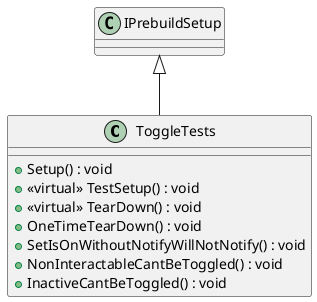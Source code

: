 @startuml
class ToggleTests {
    + Setup() : void
    + <<virtual>> TestSetup() : void
    + <<virtual>> TearDown() : void
    + OneTimeTearDown() : void
    + SetIsOnWithoutNotifyWillNotNotify() : void
    + NonInteractableCantBeToggled() : void
    + InactiveCantBeToggled() : void
}
IPrebuildSetup <|-- ToggleTests
@enduml
